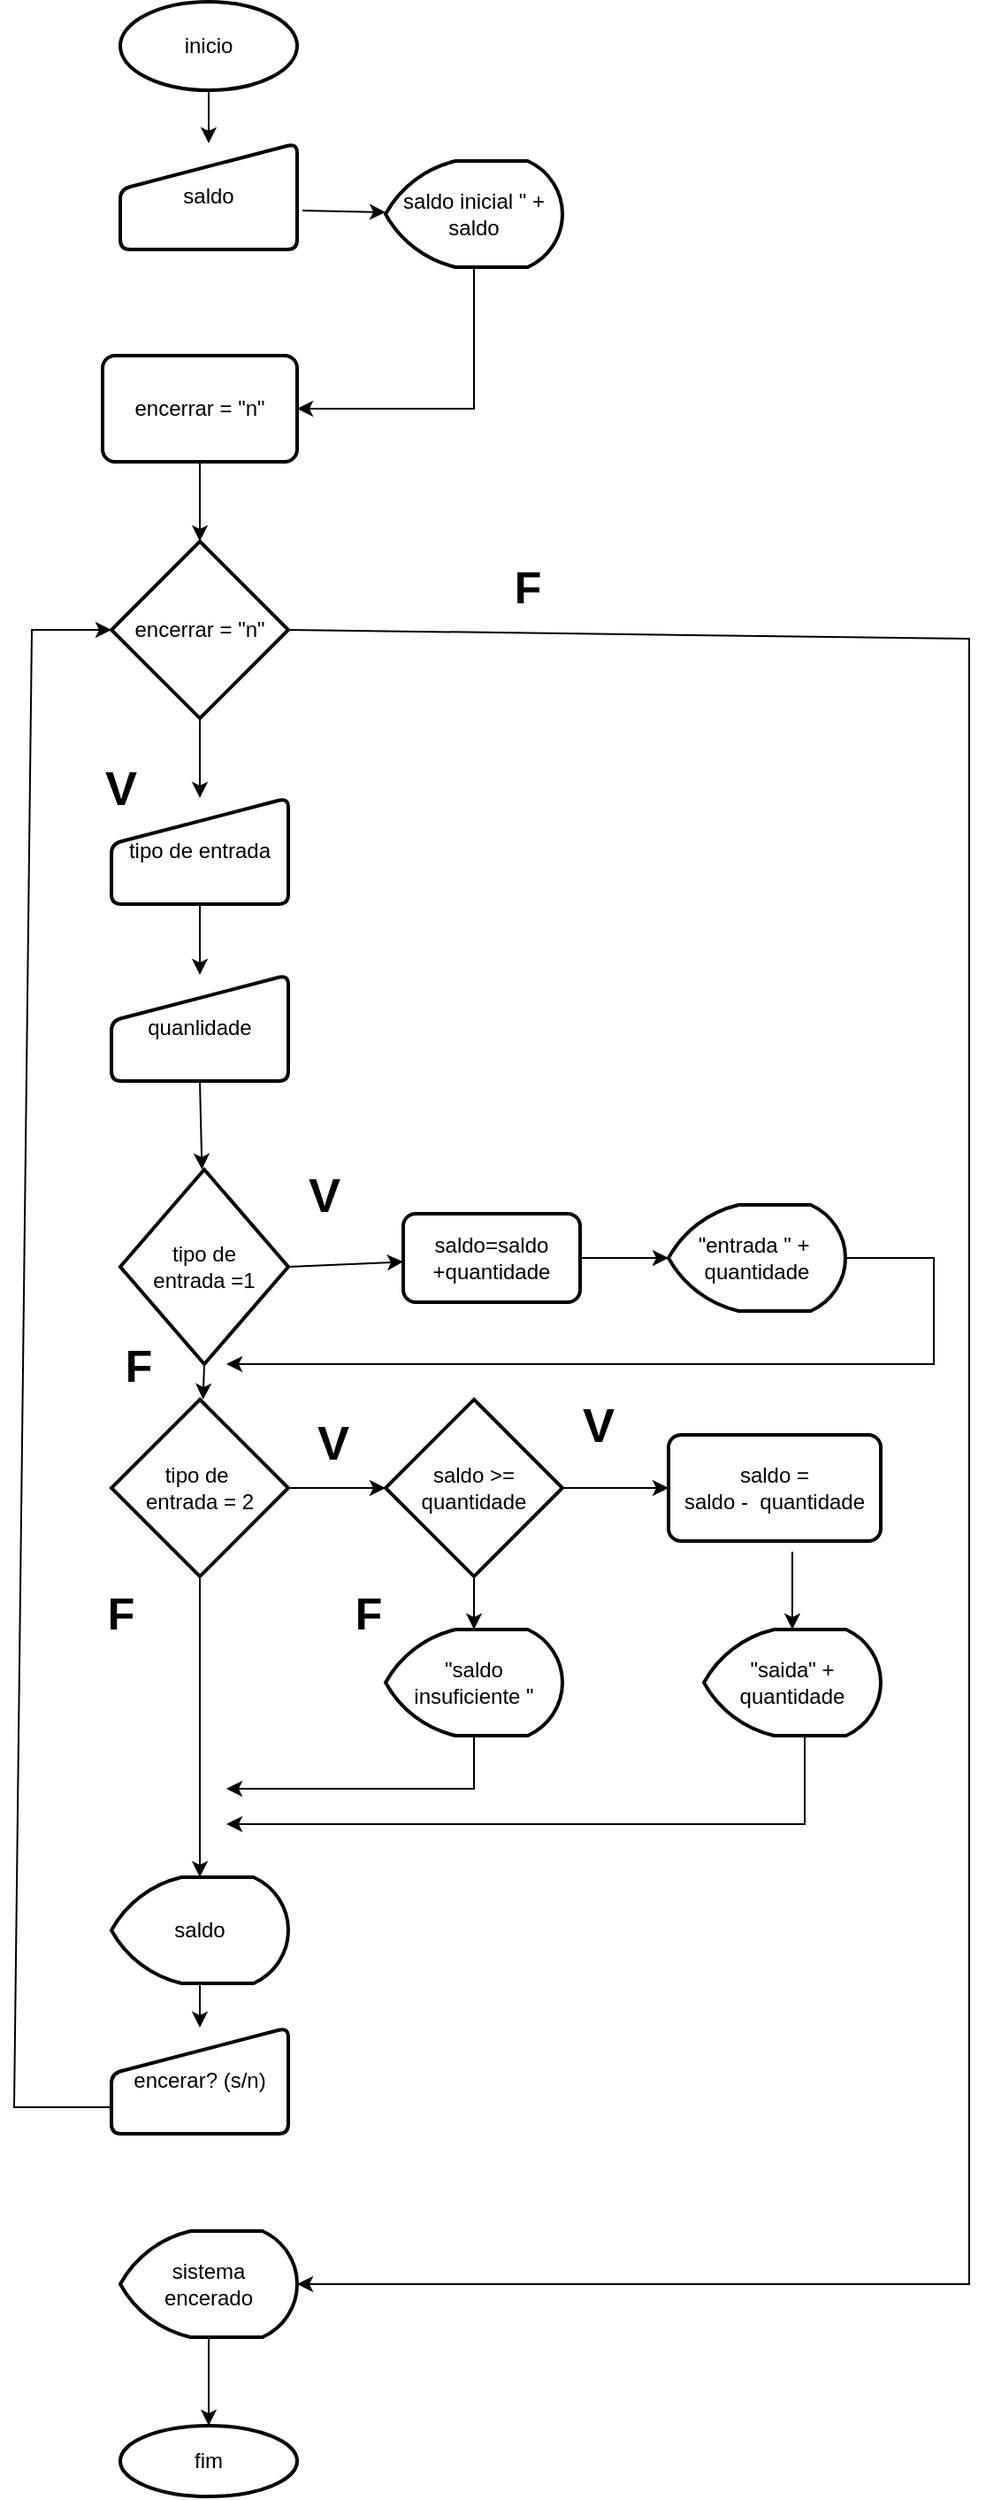 <mxfile version="21.0.2" type="github">
  <diagram name="Page-1" id="74e2e168-ea6b-b213-b513-2b3c1d86103e">
    <mxGraphModel dx="650" dy="563" grid="1" gridSize="10" guides="1" tooltips="1" connect="1" arrows="1" fold="1" page="1" pageScale="1" pageWidth="1100" pageHeight="850" background="none" math="0" shadow="0">
      <root>
        <mxCell id="0" />
        <mxCell id="1" parent="0" />
        <mxCell id="HfCSILA5ziux-G7GHAKS-1" value="inicio" style="strokeWidth=2;html=1;shape=mxgraph.flowchart.start_1;whiteSpace=wrap;" vertex="1" parent="1">
          <mxGeometry x="80" y="70" width="100" height="50" as="geometry" />
        </mxCell>
        <mxCell id="HfCSILA5ziux-G7GHAKS-2" value="" style="endArrow=classic;html=1;rounded=0;exitX=0.5;exitY=1;exitDx=0;exitDy=0;exitPerimeter=0;" edge="1" parent="1" source="HfCSILA5ziux-G7GHAKS-1" target="HfCSILA5ziux-G7GHAKS-3">
          <mxGeometry width="50" height="50" relative="1" as="geometry">
            <mxPoint x="310" y="300" as="sourcePoint" />
            <mxPoint x="130" y="160" as="targetPoint" />
          </mxGeometry>
        </mxCell>
        <mxCell id="HfCSILA5ziux-G7GHAKS-3" value="saldo" style="html=1;strokeWidth=2;shape=manualInput;whiteSpace=wrap;rounded=1;size=26;arcSize=11;" vertex="1" parent="1">
          <mxGeometry x="80" y="150" width="100" height="60" as="geometry" />
        </mxCell>
        <mxCell id="HfCSILA5ziux-G7GHAKS-4" value="" style="endArrow=classic;html=1;rounded=0;exitX=1.03;exitY=0.633;exitDx=0;exitDy=0;exitPerimeter=0;" edge="1" parent="1" source="HfCSILA5ziux-G7GHAKS-3" target="HfCSILA5ziux-G7GHAKS-5">
          <mxGeometry width="50" height="50" relative="1" as="geometry">
            <mxPoint x="310" y="300" as="sourcePoint" />
            <mxPoint x="220" y="190" as="targetPoint" />
          </mxGeometry>
        </mxCell>
        <mxCell id="HfCSILA5ziux-G7GHAKS-5" value="saldo inicial &quot; +&lt;br&gt;saldo" style="strokeWidth=2;html=1;shape=mxgraph.flowchart.display;whiteSpace=wrap;" vertex="1" parent="1">
          <mxGeometry x="230" y="160" width="100" height="60" as="geometry" />
        </mxCell>
        <mxCell id="HfCSILA5ziux-G7GHAKS-6" value="" style="endArrow=classic;html=1;rounded=0;exitX=0.5;exitY=1;exitDx=0;exitDy=0;exitPerimeter=0;" edge="1" parent="1" source="HfCSILA5ziux-G7GHAKS-5">
          <mxGeometry width="50" height="50" relative="1" as="geometry">
            <mxPoint x="310" y="300" as="sourcePoint" />
            <mxPoint x="180" y="300" as="targetPoint" />
            <Array as="points">
              <mxPoint x="280" y="300" />
              <mxPoint x="250" y="300" />
              <mxPoint x="210" y="300" />
            </Array>
          </mxGeometry>
        </mxCell>
        <mxCell id="HfCSILA5ziux-G7GHAKS-7" value="encerrar = &quot;n&quot;" style="rounded=1;whiteSpace=wrap;html=1;absoluteArcSize=1;arcSize=14;strokeWidth=2;" vertex="1" parent="1">
          <mxGeometry x="70" y="270" width="110" height="60" as="geometry" />
        </mxCell>
        <mxCell id="HfCSILA5ziux-G7GHAKS-8" value="" style="endArrow=classic;html=1;rounded=0;exitX=0.5;exitY=1;exitDx=0;exitDy=0;" edge="1" parent="1" source="HfCSILA5ziux-G7GHAKS-7" target="HfCSILA5ziux-G7GHAKS-9">
          <mxGeometry width="50" height="50" relative="1" as="geometry">
            <mxPoint x="310" y="300" as="sourcePoint" />
            <mxPoint x="125" y="370" as="targetPoint" />
          </mxGeometry>
        </mxCell>
        <mxCell id="HfCSILA5ziux-G7GHAKS-9" value="encerrar = &quot;n&quot;" style="strokeWidth=2;html=1;shape=mxgraph.flowchart.decision;whiteSpace=wrap;" vertex="1" parent="1">
          <mxGeometry x="75" y="375" width="100" height="100" as="geometry" />
        </mxCell>
        <mxCell id="HfCSILA5ziux-G7GHAKS-10" value="" style="endArrow=classic;html=1;rounded=0;exitX=0.5;exitY=1;exitDx=0;exitDy=0;exitPerimeter=0;" edge="1" parent="1" source="HfCSILA5ziux-G7GHAKS-9" target="HfCSILA5ziux-G7GHAKS-11">
          <mxGeometry width="50" height="50" relative="1" as="geometry">
            <mxPoint x="310" y="360" as="sourcePoint" />
            <mxPoint x="125" y="530" as="targetPoint" />
          </mxGeometry>
        </mxCell>
        <mxCell id="HfCSILA5ziux-G7GHAKS-11" value="tipo de entrada" style="html=1;strokeWidth=2;shape=manualInput;whiteSpace=wrap;rounded=1;size=26;arcSize=11;" vertex="1" parent="1">
          <mxGeometry x="75" y="520" width="100" height="60" as="geometry" />
        </mxCell>
        <mxCell id="HfCSILA5ziux-G7GHAKS-12" value="" style="endArrow=classic;html=1;rounded=0;exitX=0.5;exitY=1;exitDx=0;exitDy=0;" edge="1" parent="1" source="HfCSILA5ziux-G7GHAKS-11" target="HfCSILA5ziux-G7GHAKS-13">
          <mxGeometry width="50" height="50" relative="1" as="geometry">
            <mxPoint x="310" y="660" as="sourcePoint" />
            <mxPoint x="125" y="630" as="targetPoint" />
          </mxGeometry>
        </mxCell>
        <mxCell id="HfCSILA5ziux-G7GHAKS-13" value="quanlidade" style="html=1;strokeWidth=2;shape=manualInput;whiteSpace=wrap;rounded=1;size=26;arcSize=11;" vertex="1" parent="1">
          <mxGeometry x="75" y="620" width="100" height="60" as="geometry" />
        </mxCell>
        <mxCell id="HfCSILA5ziux-G7GHAKS-14" value="" style="endArrow=classic;html=1;rounded=0;exitX=0.5;exitY=1;exitDx=0;exitDy=0;" edge="1" parent="1" source="HfCSILA5ziux-G7GHAKS-13" target="HfCSILA5ziux-G7GHAKS-15">
          <mxGeometry width="50" height="50" relative="1" as="geometry">
            <mxPoint x="310" y="660" as="sourcePoint" />
            <mxPoint x="125" y="740" as="targetPoint" />
          </mxGeometry>
        </mxCell>
        <mxCell id="HfCSILA5ziux-G7GHAKS-15" value="tipo de &lt;br&gt;entrada =1" style="strokeWidth=2;html=1;shape=mxgraph.flowchart.decision;whiteSpace=wrap;" vertex="1" parent="1">
          <mxGeometry x="80" y="730" width="95" height="110" as="geometry" />
        </mxCell>
        <mxCell id="HfCSILA5ziux-G7GHAKS-16" value="" style="endArrow=classic;html=1;rounded=0;exitX=0.5;exitY=1;exitDx=0;exitDy=0;exitPerimeter=0;" edge="1" parent="1" source="HfCSILA5ziux-G7GHAKS-15" target="HfCSILA5ziux-G7GHAKS-17">
          <mxGeometry width="50" height="50" relative="1" as="geometry">
            <mxPoint x="310" y="660" as="sourcePoint" />
            <mxPoint x="125" y="870" as="targetPoint" />
          </mxGeometry>
        </mxCell>
        <mxCell id="HfCSILA5ziux-G7GHAKS-17" value="tipo de&amp;nbsp;&lt;br&gt;entrada = 2" style="strokeWidth=2;html=1;shape=mxgraph.flowchart.decision;whiteSpace=wrap;" vertex="1" parent="1">
          <mxGeometry x="75" y="860" width="100" height="100" as="geometry" />
        </mxCell>
        <mxCell id="HfCSILA5ziux-G7GHAKS-18" value="" style="endArrow=classic;html=1;rounded=0;exitX=0.5;exitY=1;exitDx=0;exitDy=0;exitPerimeter=0;" edge="1" parent="1" source="HfCSILA5ziux-G7GHAKS-17" target="HfCSILA5ziux-G7GHAKS-19">
          <mxGeometry width="50" height="50" relative="1" as="geometry">
            <mxPoint x="310" y="990" as="sourcePoint" />
            <mxPoint x="125" y="1150" as="targetPoint" />
          </mxGeometry>
        </mxCell>
        <mxCell id="HfCSILA5ziux-G7GHAKS-19" value="saldo" style="strokeWidth=2;html=1;shape=mxgraph.flowchart.display;whiteSpace=wrap;" vertex="1" parent="1">
          <mxGeometry x="75" y="1130" width="100" height="60" as="geometry" />
        </mxCell>
        <mxCell id="HfCSILA5ziux-G7GHAKS-20" value="" style="endArrow=classic;html=1;rounded=0;exitX=0.5;exitY=1;exitDx=0;exitDy=0;exitPerimeter=0;" edge="1" parent="1" source="HfCSILA5ziux-G7GHAKS-19" target="HfCSILA5ziux-G7GHAKS-21">
          <mxGeometry width="50" height="50" relative="1" as="geometry">
            <mxPoint x="310" y="1290" as="sourcePoint" />
            <mxPoint x="125" y="1220" as="targetPoint" />
          </mxGeometry>
        </mxCell>
        <mxCell id="HfCSILA5ziux-G7GHAKS-21" value="encerar? (s/n)" style="html=1;strokeWidth=2;shape=manualInput;whiteSpace=wrap;rounded=1;size=26;arcSize=11;" vertex="1" parent="1">
          <mxGeometry x="75" y="1215" width="100" height="60" as="geometry" />
        </mxCell>
        <mxCell id="HfCSILA5ziux-G7GHAKS-22" value="" style="endArrow=classic;html=1;rounded=0;exitX=1;exitY=0.5;exitDx=0;exitDy=0;exitPerimeter=0;" edge="1" parent="1" source="HfCSILA5ziux-G7GHAKS-15" target="HfCSILA5ziux-G7GHAKS-23">
          <mxGeometry width="50" height="50" relative="1" as="geometry">
            <mxPoint x="310" y="690" as="sourcePoint" />
            <mxPoint x="220" y="780" as="targetPoint" />
          </mxGeometry>
        </mxCell>
        <mxCell id="HfCSILA5ziux-G7GHAKS-23" value="saldo=saldo&lt;br&gt;+quantidade" style="rounded=1;whiteSpace=wrap;html=1;absoluteArcSize=1;arcSize=14;strokeWidth=2;" vertex="1" parent="1">
          <mxGeometry x="240" y="755" width="100" height="50" as="geometry" />
        </mxCell>
        <mxCell id="HfCSILA5ziux-G7GHAKS-24" value="" style="endArrow=classic;html=1;rounded=0;exitX=1;exitY=0.5;exitDx=0;exitDy=0;" edge="1" parent="1" source="HfCSILA5ziux-G7GHAKS-23" target="HfCSILA5ziux-G7GHAKS-25">
          <mxGeometry width="50" height="50" relative="1" as="geometry">
            <mxPoint x="310" y="690" as="sourcePoint" />
            <mxPoint x="390" y="780" as="targetPoint" />
          </mxGeometry>
        </mxCell>
        <mxCell id="HfCSILA5ziux-G7GHAKS-25" value="&quot;entrada &quot; +&amp;nbsp;&lt;br&gt;quantidade" style="strokeWidth=2;html=1;shape=mxgraph.flowchart.display;whiteSpace=wrap;" vertex="1" parent="1">
          <mxGeometry x="390" y="750" width="100" height="60" as="geometry" />
        </mxCell>
        <mxCell id="HfCSILA5ziux-G7GHAKS-26" value="" style="endArrow=classic;html=1;rounded=0;exitX=1;exitY=0.5;exitDx=0;exitDy=0;exitPerimeter=0;" edge="1" parent="1" source="HfCSILA5ziux-G7GHAKS-25">
          <mxGeometry width="50" height="50" relative="1" as="geometry">
            <mxPoint x="310" y="890" as="sourcePoint" />
            <mxPoint x="140" y="840" as="targetPoint" />
            <Array as="points">
              <mxPoint x="540" y="780" />
              <mxPoint x="540" y="840" />
            </Array>
          </mxGeometry>
        </mxCell>
        <mxCell id="HfCSILA5ziux-G7GHAKS-27" value="" style="endArrow=classic;html=1;rounded=0;exitX=1;exitY=0.5;exitDx=0;exitDy=0;exitPerimeter=0;" edge="1" parent="1" source="HfCSILA5ziux-G7GHAKS-17" target="HfCSILA5ziux-G7GHAKS-28">
          <mxGeometry width="50" height="50" relative="1" as="geometry">
            <mxPoint x="310" y="890" as="sourcePoint" />
            <mxPoint x="240" y="910" as="targetPoint" />
          </mxGeometry>
        </mxCell>
        <mxCell id="HfCSILA5ziux-G7GHAKS-28" value="saldo &amp;gt;=&lt;br&gt;quantidade" style="strokeWidth=2;html=1;shape=mxgraph.flowchart.decision;whiteSpace=wrap;" vertex="1" parent="1">
          <mxGeometry x="230" y="860" width="100" height="100" as="geometry" />
        </mxCell>
        <mxCell id="HfCSILA5ziux-G7GHAKS-29" value="" style="endArrow=classic;html=1;rounded=0;exitX=1;exitY=0.5;exitDx=0;exitDy=0;exitPerimeter=0;" edge="1" parent="1" source="HfCSILA5ziux-G7GHAKS-28" target="HfCSILA5ziux-G7GHAKS-30">
          <mxGeometry width="50" height="50" relative="1" as="geometry">
            <mxPoint x="310" y="890" as="sourcePoint" />
            <mxPoint x="380" y="910" as="targetPoint" />
          </mxGeometry>
        </mxCell>
        <mxCell id="HfCSILA5ziux-G7GHAKS-30" value="saldo = &lt;br&gt;saldo -&amp;nbsp; quantidade" style="rounded=1;whiteSpace=wrap;html=1;absoluteArcSize=1;arcSize=14;strokeWidth=2;" vertex="1" parent="1">
          <mxGeometry x="390" y="880" width="120" height="60" as="geometry" />
        </mxCell>
        <mxCell id="HfCSILA5ziux-G7GHAKS-31" value="" style="endArrow=classic;html=1;rounded=0;exitX=0.583;exitY=1.1;exitDx=0;exitDy=0;exitPerimeter=0;" edge="1" parent="1" source="HfCSILA5ziux-G7GHAKS-30" target="HfCSILA5ziux-G7GHAKS-32">
          <mxGeometry width="50" height="50" relative="1" as="geometry">
            <mxPoint x="310" y="890" as="sourcePoint" />
            <mxPoint x="460" y="1000" as="targetPoint" />
          </mxGeometry>
        </mxCell>
        <mxCell id="HfCSILA5ziux-G7GHAKS-32" value="&quot;saida&quot; + quantidade" style="strokeWidth=2;html=1;shape=mxgraph.flowchart.display;whiteSpace=wrap;" vertex="1" parent="1">
          <mxGeometry x="410" y="990" width="100" height="60" as="geometry" />
        </mxCell>
        <mxCell id="HfCSILA5ziux-G7GHAKS-34" value="" style="endArrow=classic;html=1;rounded=0;exitX=0.5;exitY=1;exitDx=0;exitDy=0;exitPerimeter=0;" edge="1" parent="1" source="HfCSILA5ziux-G7GHAKS-28" target="HfCSILA5ziux-G7GHAKS-35">
          <mxGeometry width="50" height="50" relative="1" as="geometry">
            <mxPoint x="310" y="890" as="sourcePoint" />
            <mxPoint x="280" y="1000" as="targetPoint" />
          </mxGeometry>
        </mxCell>
        <mxCell id="HfCSILA5ziux-G7GHAKS-35" value="&quot;saldo &lt;br&gt;insuficiente &quot;" style="strokeWidth=2;html=1;shape=mxgraph.flowchart.display;whiteSpace=wrap;" vertex="1" parent="1">
          <mxGeometry x="230" y="990" width="100" height="60" as="geometry" />
        </mxCell>
        <mxCell id="HfCSILA5ziux-G7GHAKS-36" value="" style="endArrow=classic;html=1;rounded=0;exitX=0.5;exitY=1;exitDx=0;exitDy=0;exitPerimeter=0;" edge="1" parent="1" source="HfCSILA5ziux-G7GHAKS-35">
          <mxGeometry width="50" height="50" relative="1" as="geometry">
            <mxPoint x="310" y="890" as="sourcePoint" />
            <mxPoint x="140" y="1080" as="targetPoint" />
            <Array as="points">
              <mxPoint x="280" y="1080" />
            </Array>
          </mxGeometry>
        </mxCell>
        <mxCell id="HfCSILA5ziux-G7GHAKS-37" value="" style="endArrow=classic;html=1;rounded=0;exitX=0.57;exitY=0.983;exitDx=0;exitDy=0;exitPerimeter=0;" edge="1" parent="1" source="HfCSILA5ziux-G7GHAKS-32">
          <mxGeometry width="50" height="50" relative="1" as="geometry">
            <mxPoint x="310" y="890" as="sourcePoint" />
            <mxPoint x="140" y="1100" as="targetPoint" />
            <Array as="points">
              <mxPoint x="467" y="1100" />
            </Array>
          </mxGeometry>
        </mxCell>
        <mxCell id="HfCSILA5ziux-G7GHAKS-38" value="sistema&lt;br&gt;encerado" style="strokeWidth=2;html=1;shape=mxgraph.flowchart.display;whiteSpace=wrap;" vertex="1" parent="1">
          <mxGeometry x="80" y="1330" width="100" height="60" as="geometry" />
        </mxCell>
        <mxCell id="HfCSILA5ziux-G7GHAKS-39" value="" style="endArrow=classic;html=1;rounded=0;exitX=0.5;exitY=1;exitDx=0;exitDy=0;exitPerimeter=0;" edge="1" parent="1" source="HfCSILA5ziux-G7GHAKS-38" target="HfCSILA5ziux-G7GHAKS-40">
          <mxGeometry width="50" height="50" relative="1" as="geometry">
            <mxPoint x="310" y="1190" as="sourcePoint" />
            <mxPoint x="130" y="1440" as="targetPoint" />
          </mxGeometry>
        </mxCell>
        <mxCell id="HfCSILA5ziux-G7GHAKS-40" value="fim" style="strokeWidth=2;html=1;shape=mxgraph.flowchart.start_1;whiteSpace=wrap;" vertex="1" parent="1">
          <mxGeometry x="80" y="1440" width="100" height="40" as="geometry" />
        </mxCell>
        <mxCell id="HfCSILA5ziux-G7GHAKS-41" value="" style="endArrow=classic;html=1;rounded=0;exitX=0;exitY=0.75;exitDx=0;exitDy=0;entryX=0;entryY=0.5;entryDx=0;entryDy=0;entryPerimeter=0;" edge="1" parent="1" source="HfCSILA5ziux-G7GHAKS-21" target="HfCSILA5ziux-G7GHAKS-9">
          <mxGeometry width="50" height="50" relative="1" as="geometry">
            <mxPoint x="310" y="1090" as="sourcePoint" />
            <mxPoint x="360" y="1040" as="targetPoint" />
            <Array as="points">
              <mxPoint x="20" y="1260" />
              <mxPoint x="30" y="425" />
            </Array>
          </mxGeometry>
        </mxCell>
        <mxCell id="HfCSILA5ziux-G7GHAKS-42" value="" style="endArrow=classic;html=1;rounded=0;exitX=1;exitY=0.5;exitDx=0;exitDy=0;exitPerimeter=0;entryX=1;entryY=0.5;entryDx=0;entryDy=0;entryPerimeter=0;" edge="1" parent="1" source="HfCSILA5ziux-G7GHAKS-9" target="HfCSILA5ziux-G7GHAKS-38">
          <mxGeometry width="50" height="50" relative="1" as="geometry">
            <mxPoint x="310" y="370" as="sourcePoint" />
            <mxPoint x="360" y="320" as="targetPoint" />
            <Array as="points">
              <mxPoint x="560" y="430" />
              <mxPoint x="560" y="1360" />
            </Array>
          </mxGeometry>
        </mxCell>
        <mxCell id="HfCSILA5ziux-G7GHAKS-47" value="&lt;b style=&quot;&quot;&gt;&lt;font style=&quot;font-size: 27px;&quot;&gt;V&lt;/font&gt;&lt;/b&gt;" style="text;html=1;align=center;verticalAlign=middle;resizable=0;points=[];autosize=1;strokeColor=none;fillColor=none;strokeWidth=7;fontSize=17;" vertex="1" parent="1">
          <mxGeometry x="180" y="860" width="40" height="50" as="geometry" />
        </mxCell>
        <mxCell id="HfCSILA5ziux-G7GHAKS-48" value="&lt;b style=&quot;&quot;&gt;&lt;font style=&quot;font-size: 27px;&quot;&gt;V&lt;/font&gt;&lt;/b&gt;" style="text;html=1;align=center;verticalAlign=middle;resizable=0;points=[];autosize=1;strokeColor=none;fillColor=none;strokeWidth=7;fontSize=17;" vertex="1" parent="1">
          <mxGeometry x="60" y="490" width="40" height="50" as="geometry" />
        </mxCell>
        <mxCell id="HfCSILA5ziux-G7GHAKS-49" value="&lt;b style=&quot;&quot;&gt;&lt;font style=&quot;font-size: 27px;&quot;&gt;V&lt;/font&gt;&lt;/b&gt;" style="text;html=1;align=center;verticalAlign=middle;resizable=0;points=[];autosize=1;strokeColor=none;fillColor=none;strokeWidth=7;fontSize=17;" vertex="1" parent="1">
          <mxGeometry x="175" y="720" width="40" height="50" as="geometry" />
        </mxCell>
        <mxCell id="HfCSILA5ziux-G7GHAKS-50" value="&lt;b style=&quot;&quot;&gt;&lt;font style=&quot;font-size: 27px;&quot;&gt;V&lt;/font&gt;&lt;/b&gt;" style="text;html=1;align=center;verticalAlign=middle;resizable=0;points=[];autosize=1;strokeColor=none;fillColor=none;strokeWidth=7;fontSize=17;" vertex="1" parent="1">
          <mxGeometry x="330" y="850" width="40" height="50" as="geometry" />
        </mxCell>
        <mxCell id="HfCSILA5ziux-G7GHAKS-51" value="&lt;b style=&quot;font-size: 25px;&quot;&gt;F&lt;/b&gt;" style="text;html=1;align=center;verticalAlign=middle;resizable=0;points=[];autosize=1;strokeColor=none;fillColor=none;" vertex="1" parent="1">
          <mxGeometry x="70" y="820" width="40" height="40" as="geometry" />
        </mxCell>
        <mxCell id="HfCSILA5ziux-G7GHAKS-52" value="&lt;b style=&quot;font-size: 25px;&quot;&gt;F&lt;/b&gt;" style="text;html=1;align=center;verticalAlign=middle;resizable=0;points=[];autosize=1;strokeColor=none;fillColor=none;" vertex="1" parent="1">
          <mxGeometry x="200" y="960" width="40" height="40" as="geometry" />
        </mxCell>
        <mxCell id="HfCSILA5ziux-G7GHAKS-53" value="&lt;b style=&quot;font-size: 25px;&quot;&gt;F&lt;/b&gt;" style="text;html=1;align=center;verticalAlign=middle;resizable=0;points=[];autosize=1;strokeColor=none;fillColor=none;" vertex="1" parent="1">
          <mxGeometry x="60" y="960" width="40" height="40" as="geometry" />
        </mxCell>
        <mxCell id="HfCSILA5ziux-G7GHAKS-54" value="&lt;b style=&quot;font-size: 25px;&quot;&gt;F&lt;/b&gt;" style="text;html=1;align=center;verticalAlign=middle;resizable=0;points=[];autosize=1;strokeColor=none;fillColor=none;" vertex="1" parent="1">
          <mxGeometry x="290" y="380" width="40" height="40" as="geometry" />
        </mxCell>
      </root>
    </mxGraphModel>
  </diagram>
</mxfile>
